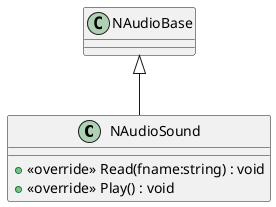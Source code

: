 @startuml
class NAudioSound {
    + <<override>> Read(fname:string) : void
    + <<override>> Play() : void
}
NAudioBase <|-- NAudioSound
@enduml
